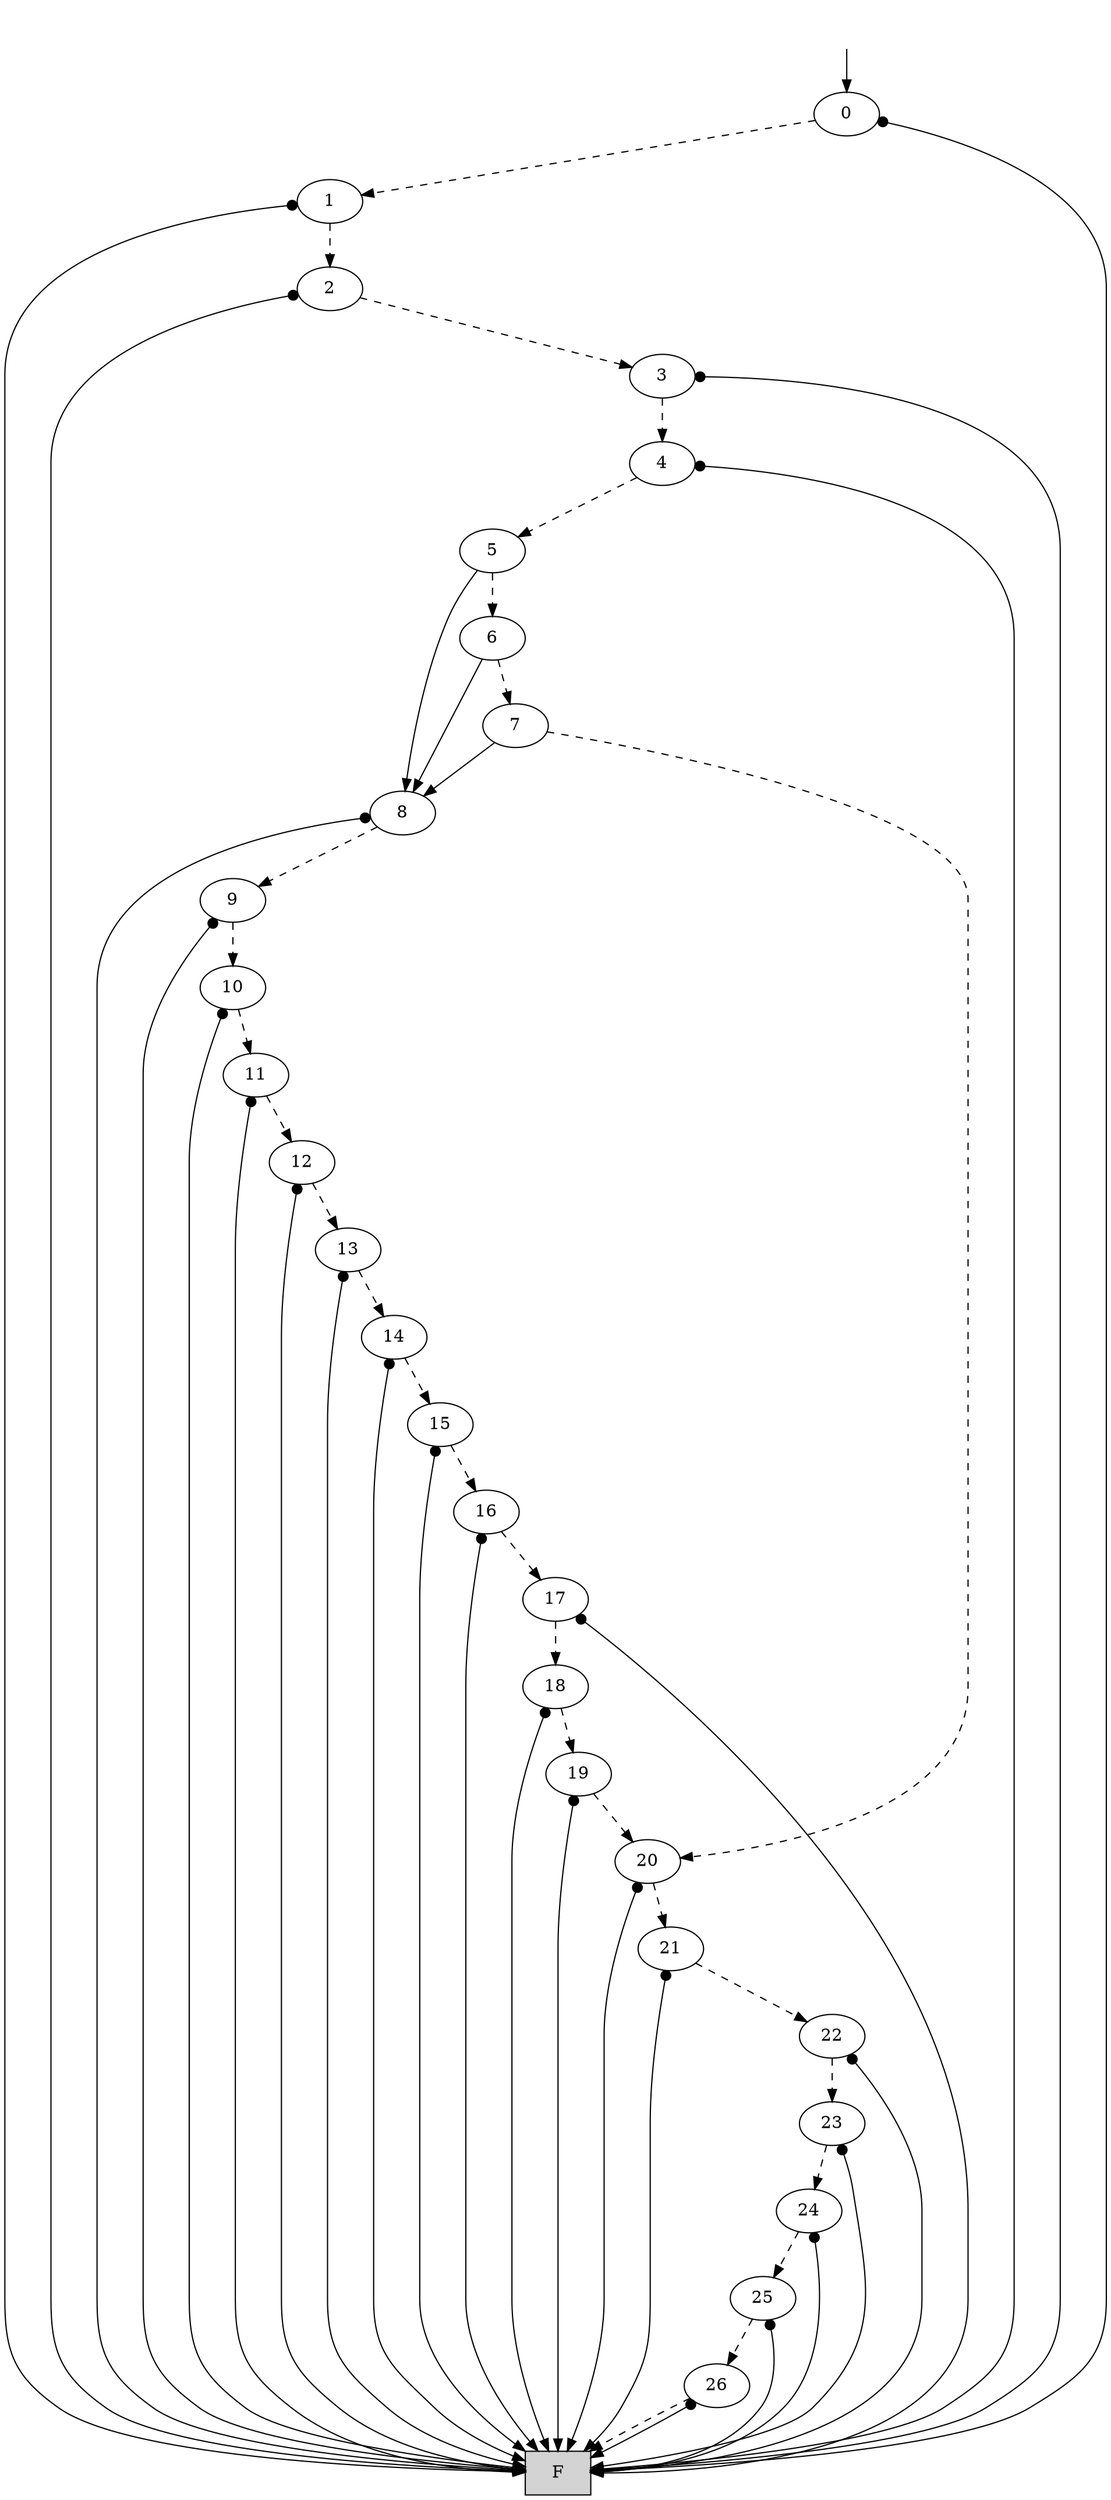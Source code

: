 digraph "DD" {
graph [dpi = 300];
center = true;
edge [dir = forward];
root [style=invis];
root -> 41943147 [style=solid dir=both arrowtail=none];
41943147 [label="0"];
41943146 [label="1"];
41943145 [label="2"];
41943144 [label="3"];
41943143 [label="4"];
41943142 [label="5"];
41943141 [label="6"];
41943140 [label="7"];
50331652 [label="20"];
41943139 [label="21"];
41943138 [label="22"];
41943137 [label="23"];
41943136 [label="24"];
41943135 [label="25"];
41943066 [label="26"];
0 [shape=box, style=filled, label="F"];
41943066 -> 0 [style=dashed];
41943066 -> 0 [style=solid dir=both arrowtail=dot];
41943135 -> 41943066 [style=dashed];
41943135 -> 0 [style=solid dir=both arrowtail=dot];
41943136 -> 41943135 [style=dashed];
41943136 -> 0 [style=solid dir=both arrowtail=dot];
41943137 -> 41943136 [style=dashed];
41943137 -> 0 [style=solid dir=both arrowtail=dot];
41943138 -> 41943137 [style=dashed];
41943138 -> 0 [style=solid dir=both arrowtail=dot];
41943139 -> 41943138 [style=dashed];
41943139 -> 0 [style=solid dir=both arrowtail=dot];
50331652 -> 41943139 [style=dashed];
50331652 -> 0 [style=solid dir=both arrowtail=dot];
50331657 [label="8"];
33554435 [label="9"];
33554434 [label="10"];
33554433 [label="11"];
50331656 [label="12"];
25165826 [label="13"];
50331655 [label="14"];
33554432 [label="15"];
25165825 [label="16"];
50331654 [label="17"];
50331653 [label="18"];
25165824 [label="19"];
25165824 -> 50331652 [style=dashed];
25165824 -> 0 [style=solid dir=both arrowtail=dot];
50331653 -> 25165824 [style=dashed];
50331653 -> 0 [style=solid dir=both arrowtail=dot];
50331654 -> 50331653 [style=dashed];
50331654 -> 0 [style=solid dir=both arrowtail=dot];
25165825 -> 50331654 [style=dashed];
25165825 -> 0 [style=solid dir=both arrowtail=dot];
33554432 -> 25165825 [style=dashed];
33554432 -> 0 [style=solid dir=both arrowtail=dot];
50331655 -> 33554432 [style=dashed];
50331655 -> 0 [style=solid dir=both arrowtail=dot];
25165826 -> 50331655 [style=dashed];
25165826 -> 0 [style=solid dir=both arrowtail=dot];
50331656 -> 25165826 [style=dashed];
50331656 -> 0 [style=solid dir=both arrowtail=dot];
33554433 -> 50331656 [style=dashed];
33554433 -> 0 [style=solid dir=both arrowtail=dot];
33554434 -> 33554433 [style=dashed];
33554434 -> 0 [style=solid dir=both arrowtail=dot];
33554435 -> 33554434 [style=dashed];
33554435 -> 0 [style=solid dir=both arrowtail=dot];
50331657 -> 33554435 [style=dashed];
50331657 -> 0 [style=solid dir=both arrowtail=dot];
41943140 -> 50331652 [style=dashed];
41943140 -> 50331657 [style=solid dir=both arrowtail=none];
41943141 -> 41943140 [style=dashed];
41943141 -> 50331657 [style=solid dir=both arrowtail=none];
41943142 -> 41943141 [style=dashed];
41943142 -> 50331657 [style=solid dir=both arrowtail=none];
41943143 -> 41943142 [style=dashed];
41943143 -> 0 [style=solid dir=both arrowtail=dot];
41943144 -> 41943143 [style=dashed];
41943144 -> 0 [style=solid dir=both arrowtail=dot];
41943145 -> 41943144 [style=dashed];
41943145 -> 0 [style=solid dir=both arrowtail=dot];
41943146 -> 41943145 [style=dashed];
41943146 -> 0 [style=solid dir=both arrowtail=dot];
41943147 -> 41943146 [style=dashed];
41943147 -> 0 [style=solid dir=both arrowtail=dot];
}
